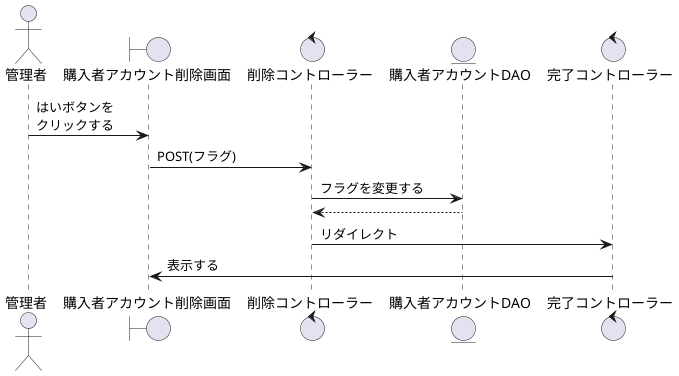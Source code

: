 @startuml 購入者アカウント削除

actor    "管理者" as act
boundary "購入者アカウント削除画面" as delete_s
control  "削除コントローラー" as delete_c
entity   "購入者アカウントDAO" as purchase_DAO
control  "完了コントローラー" as completion_c

'--------------------------------------------------------------------------------------

act ->  delete_s : はいボタンを\nクリックする
delete_s -> delete_c : POST(フラグ)
delete_c -> purchase_DAO : フラグを変更する
delete_c <-- purchase_DAO
delete_c -> completion_c : リダイレクト
delete_s <- completion_c : 表示する

@enduml